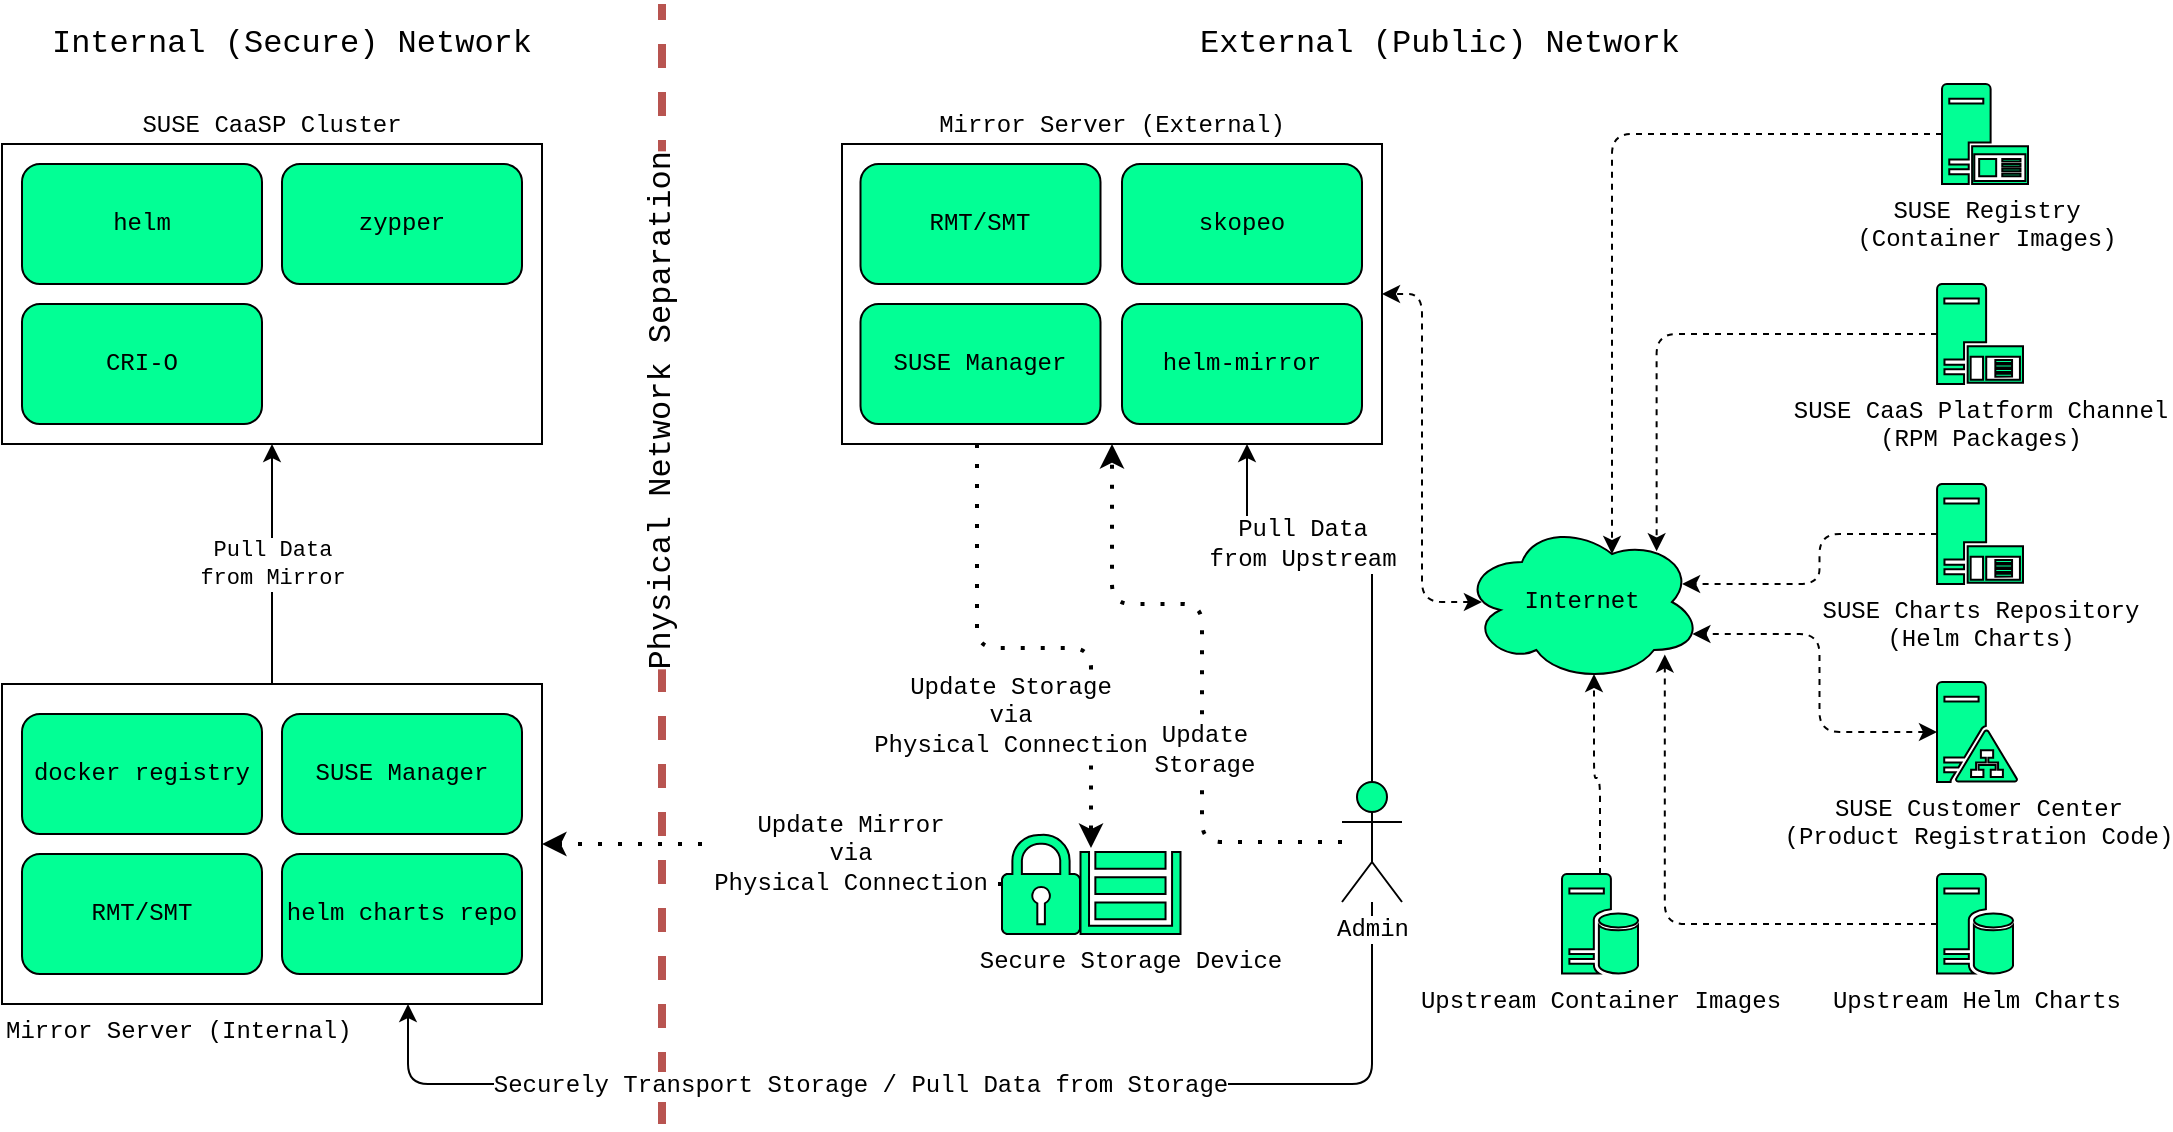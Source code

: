 <mxfile version="12.9.1" type="device"><diagram id="0oMfRtcxxEKV8VXEP-nL" name="Page-1"><mxGraphModel dx="2031" dy="1060" grid="1" gridSize="10" guides="1" tooltips="1" connect="1" arrows="1" fold="1" page="1" pageScale="1" pageWidth="1169" pageHeight="827" math="0" shadow="0"><root><mxCell id="0"/><mxCell id="1" parent="0"/><mxCell id="XDQokUS-dDswYW8BaNFt-23" value="Mirror Server (Internal)" style="rounded=0;whiteSpace=wrap;html=1;align=left;labelPosition=center;verticalLabelPosition=bottom;verticalAlign=top;fontFamily=Courier New;" parent="1" vertex="1"><mxGeometry x="40" y="360" width="270" height="160" as="geometry"/></mxCell><mxCell id="s5OKO-f5KowF8IxKNq7p-55" style="edgeStyle=orthogonalEdgeStyle;orthogonalLoop=1;jettySize=auto;html=1;entryX=0.105;entryY=-0.049;entryDx=0;entryDy=0;entryPerimeter=0;dashed=1;startArrow=none;startFill=0;fontFamily=Courier New;fontSize=12;dashPattern=1 4;exitX=0.25;exitY=1;exitDx=0;exitDy=0;strokeWidth=2;" edge="1" parent="1" source="XDQokUS-dDswYW8BaNFt-24" target="s5OKO-f5KowF8IxKNq7p-5"><mxGeometry relative="1" as="geometry"/></mxCell><mxCell id="s5OKO-f5KowF8IxKNq7p-56" value="Update Storage &lt;br&gt;via&lt;br&gt;Physical Connection" style="text;html=1;align=center;verticalAlign=middle;resizable=0;points=[];labelBackgroundColor=#ffffff;fontSize=12;fontFamily=Courier New;" vertex="1" connectable="0" parent="s5OKO-f5KowF8IxKNq7p-55"><mxGeometry x="-0.077" y="1" relative="1" as="geometry"><mxPoint x="-0.93" y="34.83" as="offset"/></mxGeometry></mxCell><mxCell id="XDQokUS-dDswYW8BaNFt-24" value="Mirror Server (External)" style="rounded=0;whiteSpace=wrap;html=1;align=center;labelPosition=center;verticalLabelPosition=top;verticalAlign=bottom;fontFamily=Courier New;" parent="1" vertex="1"><mxGeometry x="460" y="90" width="270" height="150" as="geometry"/></mxCell><mxCell id="XDQokUS-dDswYW8BaNFt-9" value="SUSE CaaSP Cluster" style="rounded=0;whiteSpace=wrap;html=1;align=center;labelPosition=center;verticalLabelPosition=top;verticalAlign=bottom;fontFamily=Courier New;" parent="1" vertex="1"><mxGeometry x="40" y="90" width="270" height="150" as="geometry"/></mxCell><mxCell id="s5OKO-f5KowF8IxKNq7p-41" style="edgeStyle=orthogonalEdgeStyle;orthogonalLoop=1;jettySize=auto;html=1;entryX=1;entryY=0.5;entryDx=0;entryDy=0;dashed=1;fontFamily=Courier New;exitX=0.083;exitY=0.5;exitDx=0;exitDy=0;exitPerimeter=0;startArrow=classic;startFill=1;" edge="1" parent="1" source="XDQokUS-dDswYW8BaNFt-10" target="XDQokUS-dDswYW8BaNFt-24"><mxGeometry relative="1" as="geometry"/></mxCell><mxCell id="XDQokUS-dDswYW8BaNFt-10" value="Internet" style="ellipse;shape=cloud;whiteSpace=wrap;html=1;align=center;labelPosition=center;verticalLabelPosition=middle;verticalAlign=middle;fontFamily=Courier New;fillColor=#02FF95;" parent="1" vertex="1"><mxGeometry x="770" y="279" width="120" height="80" as="geometry"/></mxCell><mxCell id="s5OKO-f5KowF8IxKNq7p-43" style="edgeStyle=orthogonalEdgeStyle;orthogonalLoop=1;jettySize=auto;html=1;entryX=0.625;entryY=0.2;entryDx=0;entryDy=0;entryPerimeter=0;dashed=1;fontFamily=Courier New;" edge="1" parent="1" source="XDQokUS-dDswYW8BaNFt-15" target="XDQokUS-dDswYW8BaNFt-10"><mxGeometry relative="1" as="geometry"/></mxCell><mxCell id="XDQokUS-dDswYW8BaNFt-15" value="SUSE Registry&lt;br&gt;&lt;div&gt;(Container Images)&lt;/div&gt;" style="aspect=fixed;pointerEvents=1;shadow=0;dashed=0;html=1;strokeColor=#000000;labelPosition=center;verticalLabelPosition=bottom;verticalAlign=top;align=center;fillColor=#02ff95;shape=mxgraph.mscae.enterprise.application_server2;fontFamily=Courier New;" parent="1" vertex="1"><mxGeometry x="1010" y="60" width="43" height="50" as="geometry"/></mxCell><mxCell id="s5OKO-f5KowF8IxKNq7p-45" style="edgeStyle=orthogonalEdgeStyle;orthogonalLoop=1;jettySize=auto;html=1;dashed=1;fontFamily=Courier New;entryX=0.917;entryY=0.387;entryDx=0;entryDy=0;entryPerimeter=0;" edge="1" parent="1" source="XDQokUS-dDswYW8BaNFt-16" target="XDQokUS-dDswYW8BaNFt-10"><mxGeometry relative="1" as="geometry"><mxPoint x="880" y="320" as="targetPoint"/></mxGeometry></mxCell><mxCell id="XDQokUS-dDswYW8BaNFt-16" value="SUSE Charts Repository&lt;br&gt;(Helm Charts)" style="aspect=fixed;pointerEvents=1;shadow=0;dashed=0;html=1;strokeColor=#000000;labelPosition=center;verticalLabelPosition=bottom;verticalAlign=top;align=center;fillColor=#02ff95;shape=mxgraph.mscae.enterprise.application_server;fontFamily=Courier New;" parent="1" vertex="1"><mxGeometry x="1007.5" y="260" width="43" height="50" as="geometry"/></mxCell><mxCell id="s5OKO-f5KowF8IxKNq7p-44" style="edgeStyle=orthogonalEdgeStyle;orthogonalLoop=1;jettySize=auto;html=1;dashed=1;fontFamily=Courier New;entryX=0.811;entryY=0.183;entryDx=0;entryDy=0;entryPerimeter=0;" edge="1" parent="1" source="XDQokUS-dDswYW8BaNFt-17" target="XDQokUS-dDswYW8BaNFt-10"><mxGeometry relative="1" as="geometry"><mxPoint x="880" y="320" as="targetPoint"/></mxGeometry></mxCell><mxCell id="XDQokUS-dDswYW8BaNFt-17" value="SUSE CaaS Platform Channel&lt;br&gt;(RPM Packages)" style="aspect=fixed;pointerEvents=1;shadow=0;dashed=0;html=1;strokeColor=#000000;labelPosition=center;verticalLabelPosition=bottom;verticalAlign=top;align=center;fillColor=#02ff95;shape=mxgraph.mscae.enterprise.application_server;fontFamily=Courier New;" parent="1" vertex="1"><mxGeometry x="1007.5" y="160" width="43" height="50" as="geometry"/></mxCell><mxCell id="s5OKO-f5KowF8IxKNq7p-54" style="edgeStyle=orthogonalEdgeStyle;orthogonalLoop=1;jettySize=auto;html=1;entryX=0.96;entryY=0.7;entryDx=0;entryDy=0;entryPerimeter=0;dashed=1;startArrow=classic;startFill=1;fontFamily=Courier New;fontSize=12;" edge="1" parent="1" source="XDQokUS-dDswYW8BaNFt-21" target="XDQokUS-dDswYW8BaNFt-10"><mxGeometry relative="1" as="geometry"/></mxCell><mxCell id="XDQokUS-dDswYW8BaNFt-21" value="SUSE Customer Center&lt;br&gt;(Product Registration Code)" style="aspect=fixed;pointerEvents=1;shadow=0;dashed=0;html=1;strokeColor=#000000;labelPosition=center;verticalLabelPosition=bottom;verticalAlign=top;align=center;fillColor=#02ff95;shape=mxgraph.mscae.enterprise.ad_fs;fontFamily=Courier New;" parent="1" vertex="1"><mxGeometry x="1007.5" y="359" width="40" height="50" as="geometry"/></mxCell><mxCell id="s5OKO-f5KowF8IxKNq7p-37" value="Pull Data&lt;br&gt;from Mirror" style="edgeStyle=orthogonalEdgeStyle;rounded=0;orthogonalLoop=1;jettySize=auto;html=1;entryX=0.5;entryY=1;entryDx=0;entryDy=0;fontFamily=Courier New;" edge="1" parent="1" source="XDQokUS-dDswYW8BaNFt-23" target="XDQokUS-dDswYW8BaNFt-9"><mxGeometry relative="1" as="geometry"/></mxCell><mxCell id="s5OKO-f5KowF8IxKNq7p-40" style="edgeStyle=orthogonalEdgeStyle;rounded=0;orthogonalLoop=1;jettySize=auto;html=1;entryX=1;entryY=0.5;entryDx=0;entryDy=0;dashed=1;fontFamily=Courier New;dashPattern=1 4;strokeWidth=2;" edge="1" parent="1" source="s5OKO-f5KowF8IxKNq7p-1" target="XDQokUS-dDswYW8BaNFt-23"><mxGeometry relative="1" as="geometry"/></mxCell><mxCell id="s5OKO-f5KowF8IxKNq7p-42" value="Update Mirror&lt;br&gt;via &lt;br&gt;Physical Connection" style="text;html=1;align=center;verticalAlign=middle;resizable=0;points=[];labelBackgroundColor=#ffffff;fontFamily=Courier New;" vertex="1" connectable="0" parent="s5OKO-f5KowF8IxKNq7p-40"><mxGeometry x="-0.416" y="2" relative="1" as="geometry"><mxPoint x="-3.71" y="-17" as="offset"/></mxGeometry></mxCell><mxCell id="s5OKO-f5KowF8IxKNq7p-1" value="" style="aspect=fixed;pointerEvents=1;shadow=0;dashed=0;html=1;strokeColor=#000000;labelPosition=center;verticalLabelPosition=bottom;verticalAlign=top;align=center;fillColor=#02FF95;shape=mxgraph.mscae.enterprise.lock;fontFamily=Courier New;" vertex="1" parent="1"><mxGeometry x="540" y="435" width="39" height="50" as="geometry"/></mxCell><mxCell id="s5OKO-f5KowF8IxKNq7p-5" value="Secure Storage Device" style="aspect=fixed;pointerEvents=1;shadow=0;dashed=0;html=1;strokeColor=#000000;labelPosition=center;verticalLabelPosition=bottom;verticalAlign=top;align=center;fillColor=#02FF95;shape=mxgraph.mscae.enterprise.storage;fontFamily=Courier New;" vertex="1" parent="1"><mxGeometry x="579.25" y="444" width="50" height="41" as="geometry"/></mxCell><mxCell id="s5OKO-f5KowF8IxKNq7p-9" value="RMT/SMT" style="rounded=1;whiteSpace=wrap;html=1;strokeColor=#000000;fillColor=#02FF95;fontFamily=Courier New;" vertex="1" parent="1"><mxGeometry x="469.25" y="100" width="120" height="60" as="geometry"/></mxCell><mxCell id="s5OKO-f5KowF8IxKNq7p-10" value="&lt;div&gt;SUSE Manager&lt;/div&gt;" style="rounded=1;whiteSpace=wrap;html=1;strokeColor=#000000;fillColor=#02FF95;fontFamily=Courier New;" vertex="1" parent="1"><mxGeometry x="469.25" y="170" width="120" height="60" as="geometry"/></mxCell><mxCell id="s5OKO-f5KowF8IxKNq7p-52" style="edgeStyle=orthogonalEdgeStyle;orthogonalLoop=1;jettySize=auto;html=1;entryX=0.845;entryY=0.828;entryDx=0;entryDy=0;entryPerimeter=0;dashed=1;startArrow=none;startFill=0;fontFamily=Courier New;fontSize=12;" edge="1" parent="1" source="s5OKO-f5KowF8IxKNq7p-12" target="XDQokUS-dDswYW8BaNFt-10"><mxGeometry relative="1" as="geometry"/></mxCell><mxCell id="s5OKO-f5KowF8IxKNq7p-12" value="Upstream Helm Charts" style="aspect=fixed;pointerEvents=1;shadow=0;dashed=0;html=1;strokeColor=#000000;labelPosition=center;verticalLabelPosition=bottom;verticalAlign=top;align=center;fillColor=#02FF95;shape=mxgraph.mscae.enterprise.database_server;fontFamily=Courier New;" vertex="1" parent="1"><mxGeometry x="1007.5" y="455" width="38" height="50" as="geometry"/></mxCell><mxCell id="s5OKO-f5KowF8IxKNq7p-53" style="edgeStyle=orthogonalEdgeStyle;orthogonalLoop=1;jettySize=auto;html=1;entryX=0.55;entryY=0.95;entryDx=0;entryDy=0;entryPerimeter=0;dashed=1;startArrow=none;startFill=0;fontFamily=Courier New;fontSize=12;" edge="1" parent="1" source="s5OKO-f5KowF8IxKNq7p-13" target="XDQokUS-dDswYW8BaNFt-10"><mxGeometry relative="1" as="geometry"/></mxCell><mxCell id="s5OKO-f5KowF8IxKNq7p-13" value="Upstream Container Images" style="aspect=fixed;pointerEvents=1;shadow=0;dashed=0;html=1;strokeColor=#000000;labelPosition=center;verticalLabelPosition=bottom;verticalAlign=top;align=center;fillColor=#02FF95;shape=mxgraph.mscae.enterprise.database_server;fontFamily=Courier New;" vertex="1" parent="1"><mxGeometry x="820" y="455" width="38" height="50" as="geometry"/></mxCell><mxCell id="s5OKO-f5KowF8IxKNq7p-20" value="skopeo" style="rounded=1;whiteSpace=wrap;html=1;strokeColor=#000000;fillColor=#02FF95;fontFamily=Courier New;" vertex="1" parent="1"><mxGeometry x="600" y="100" width="120" height="60" as="geometry"/></mxCell><mxCell id="s5OKO-f5KowF8IxKNq7p-21" value="helm-mirror" style="rounded=1;whiteSpace=wrap;html=1;strokeColor=#000000;fillColor=#02FF95;fontFamily=Courier New;" vertex="1" parent="1"><mxGeometry x="600" y="170" width="120" height="60" as="geometry"/></mxCell><mxCell id="s5OKO-f5KowF8IxKNq7p-22" value="helm" style="rounded=1;whiteSpace=wrap;html=1;strokeColor=#000000;fillColor=#02FF95;fontFamily=Courier New;" vertex="1" parent="1"><mxGeometry x="50" y="100" width="120" height="60" as="geometry"/></mxCell><mxCell id="s5OKO-f5KowF8IxKNq7p-23" value="zypper" style="rounded=1;whiteSpace=wrap;html=1;strokeColor=#000000;fillColor=#02FF95;fontFamily=Courier New;" vertex="1" parent="1"><mxGeometry x="180" y="100" width="120" height="60" as="geometry"/></mxCell><mxCell id="s5OKO-f5KowF8IxKNq7p-24" value="CRI-O" style="rounded=1;whiteSpace=wrap;html=1;strokeColor=#000000;fillColor=#02FF95;fontFamily=Courier New;" vertex="1" parent="1"><mxGeometry x="50" y="170" width="120" height="60" as="geometry"/></mxCell><mxCell id="s5OKO-f5KowF8IxKNq7p-25" value="docker registry" style="rounded=1;whiteSpace=wrap;html=1;strokeColor=#000000;fillColor=#02FF95;fontFamily=Courier New;" vertex="1" parent="1"><mxGeometry x="50" y="375" width="120" height="60" as="geometry"/></mxCell><mxCell id="s5OKO-f5KowF8IxKNq7p-26" value="RMT/SMT" style="rounded=1;whiteSpace=wrap;html=1;strokeColor=#000000;fillColor=#02FF95;fontFamily=Courier New;" vertex="1" parent="1"><mxGeometry x="50" y="445" width="120" height="60" as="geometry"/></mxCell><mxCell id="s5OKO-f5KowF8IxKNq7p-27" value="SUSE Manager" style="rounded=1;whiteSpace=wrap;html=1;strokeColor=#000000;fillColor=#02FF95;fontFamily=Courier New;" vertex="1" parent="1"><mxGeometry x="180" y="375" width="120" height="60" as="geometry"/></mxCell><mxCell id="s5OKO-f5KowF8IxKNq7p-28" value="helm charts repo" style="rounded=1;whiteSpace=wrap;html=1;strokeColor=#000000;fillColor=#02FF95;fontFamily=Courier New;" vertex="1" parent="1"><mxGeometry x="180" y="445" width="120" height="60" as="geometry"/></mxCell><mxCell id="s5OKO-f5KowF8IxKNq7p-33" value="" style="endArrow=none;dashed=1;html=1;fillColor=#f8cecc;strokeColor=#b85450;fontFamily=Courier New;shadow=0;comic=0;strokeWidth=4;" edge="1" parent="1"><mxGeometry width="50" height="50" relative="1" as="geometry"><mxPoint x="370" y="580" as="sourcePoint"/><mxPoint x="370" y="20" as="targetPoint"/></mxGeometry></mxCell><mxCell id="s5OKO-f5KowF8IxKNq7p-34" value="Physical Network Separation" style="text;html=1;align=center;verticalAlign=middle;resizable=0;points=[];labelBackgroundColor=#ffffff;rotation=-90;fontFamily=Courier New;fontSize=16;" vertex="1" connectable="0" parent="s5OKO-f5KowF8IxKNq7p-33"><mxGeometry x="0.176" y="-2" relative="1" as="geometry"><mxPoint x="-2" y="-26.83" as="offset"/></mxGeometry></mxCell><mxCell id="s5OKO-f5KowF8IxKNq7p-49" value="Internal (Secure) Network" style="text;html=1;strokeColor=none;fillColor=none;align=center;verticalAlign=middle;whiteSpace=wrap;rounded=0;fontFamily=Courier New;fontSize=16;" vertex="1" parent="1"><mxGeometry x="55" y="30" width="260" height="20" as="geometry"/></mxCell><mxCell id="s5OKO-f5KowF8IxKNq7p-50" value="External (Public) Network" style="text;html=1;strokeColor=none;fillColor=none;align=center;verticalAlign=middle;whiteSpace=wrap;rounded=0;fontFamily=Courier New;fontSize=16;" vertex="1" parent="1"><mxGeometry x="589.25" y="30" width="340" height="20" as="geometry"/></mxCell><mxCell id="s5OKO-f5KowF8IxKNq7p-58" style="edgeStyle=orthogonalEdgeStyle;orthogonalLoop=1;jettySize=auto;html=1;entryX=0.75;entryY=1;entryDx=0;entryDy=0;startArrow=none;startFill=0;fontFamily=Courier New;fontSize=12;" edge="1" parent="1" source="s5OKO-f5KowF8IxKNq7p-57" target="XDQokUS-dDswYW8BaNFt-24"><mxGeometry relative="1" as="geometry"><Array as="points"><mxPoint x="725" y="290"/><mxPoint x="663" y="290"/></Array></mxGeometry></mxCell><mxCell id="s5OKO-f5KowF8IxKNq7p-59" value="Pull Data&lt;br&gt;from Upstream" style="text;html=1;align=center;verticalAlign=middle;resizable=0;points=[];labelBackgroundColor=#ffffff;fontSize=12;fontFamily=Courier New;" vertex="1" connectable="0" parent="s5OKO-f5KowF8IxKNq7p-58"><mxGeometry x="-0.284" y="12" relative="1" as="geometry"><mxPoint x="-23" y="-36" as="offset"/></mxGeometry></mxCell><mxCell id="s5OKO-f5KowF8IxKNq7p-63" style="edgeStyle=orthogonalEdgeStyle;orthogonalLoop=1;jettySize=auto;html=1;startArrow=none;startFill=0;fontFamily=Courier New;fontSize=12;" edge="1" parent="1" source="s5OKO-f5KowF8IxKNq7p-57"><mxGeometry relative="1" as="geometry"><mxPoint x="243" y="520" as="targetPoint"/><Array as="points"><mxPoint x="725" y="560"/><mxPoint x="243" y="560"/></Array></mxGeometry></mxCell><mxCell id="s5OKO-f5KowF8IxKNq7p-64" value="Securely Transport Storage / Pull Data from Storage" style="text;html=1;align=center;verticalAlign=middle;resizable=0;points=[];labelBackgroundColor=#ffffff;fontSize=12;fontFamily=Courier New;" vertex="1" connectable="0" parent="s5OKO-f5KowF8IxKNq7p-63"><mxGeometry x="0.296" y="1" relative="1" as="geometry"><mxPoint x="49.83" as="offset"/></mxGeometry></mxCell><mxCell id="s5OKO-f5KowF8IxKNq7p-65" style="edgeStyle=orthogonalEdgeStyle;comic=0;orthogonalLoop=1;jettySize=auto;html=1;entryX=0.5;entryY=1;entryDx=0;entryDy=0;shadow=0;startArrow=none;startFill=0;strokeWidth=2;fontFamily=Courier New;fontSize=12;dashed=1;dashPattern=1 4;" edge="1" parent="1" source="s5OKO-f5KowF8IxKNq7p-57" target="XDQokUS-dDswYW8BaNFt-24"><mxGeometry relative="1" as="geometry"><Array as="points"><mxPoint x="640" y="439"/><mxPoint x="640" y="320"/><mxPoint x="595" y="320"/></Array></mxGeometry></mxCell><mxCell id="s5OKO-f5KowF8IxKNq7p-66" value="Update &lt;br&gt;Storage" style="text;html=1;align=center;verticalAlign=middle;resizable=0;points=[];labelBackgroundColor=#ffffff;fontSize=12;fontFamily=Courier New;" vertex="1" connectable="0" parent="s5OKO-f5KowF8IxKNq7p-65"><mxGeometry x="-0.261" y="-1" relative="1" as="geometry"><mxPoint as="offset"/></mxGeometry></mxCell><mxCell id="s5OKO-f5KowF8IxKNq7p-57" value="Admin" style="shape=umlActor;verticalLabelPosition=bottom;labelBackgroundColor=#ffffff;verticalAlign=top;html=1;outlineConnect=0;strokeColor=#000000;fillColor=#02FF95;fontFamily=Courier New;fontSize=12;" vertex="1" parent="1"><mxGeometry x="710" y="409" width="30" height="60" as="geometry"/></mxCell></root></mxGraphModel></diagram></mxfile>